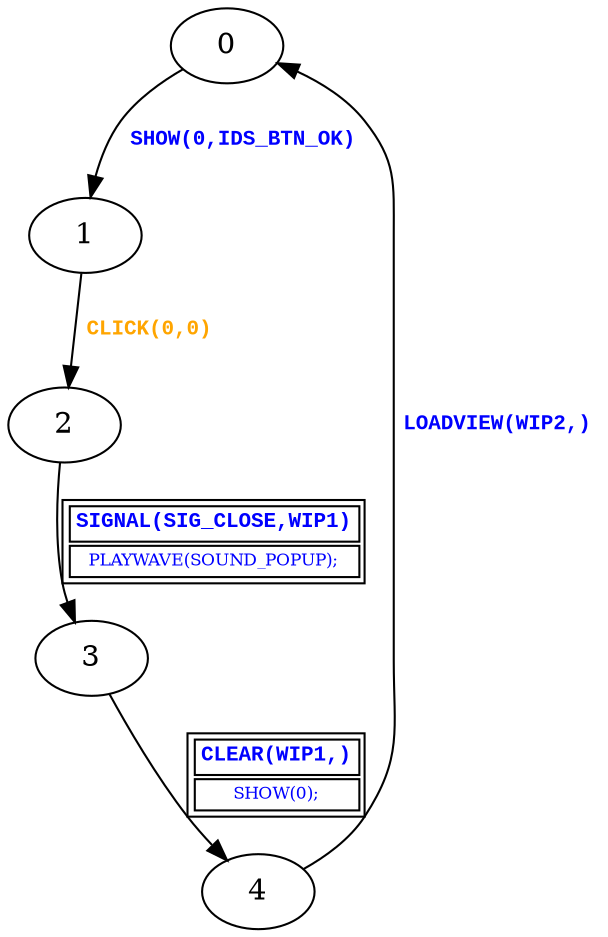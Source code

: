 digraph {
 node [shape=oval];
"0" -> "1"[fontcolor=blue, label=< <table border="0"><tr><td><font face="Courier New" point-size="10"><b>SHOW(0,IDS_BTN_OK)<br align="left"/></b></font></td></tr>
</table>>];
"1" -> "2"[fontcolor=orange, label=< <table border="0"><tr><td><font face="Courier New" point-size="10"><b>CLICK(0,0)<br align="left"/></b></font></td></tr>
</table>>];
"2" -> "3"[fontcolor=blue, label=< <table border="1"><tr><td><font face="Courier New" point-size="10"><b>SIGNAL(SIG_CLOSE,WIP1)<br align="left"/></b></font></td></tr>
<tr><td><font point-size="8" color ="blue">PLAYWAVE(SOUND_POPUP);<br align="left"/></font></td></tr></table>>];
"3" -> "4"[fontcolor=blue, label=< <table border="1"><tr><td><font face="Courier New" point-size="10"><b>CLEAR(WIP1,)<br align="left"/></b></font></td></tr>
<tr><td><font point-size="8" color ="blue">SHOW(0);<br align="left"/></font></td></tr></table>>];
"4" -> "0"[fontcolor=blue, label=< <table border="0"><tr><td><font face="Courier New" point-size="10"><b>LOADVIEW(WIP2,)<br align="left"/></b></font></td></tr>
</table>>];
}
